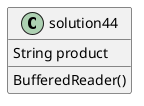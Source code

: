 @startuml
'https://plantuml.com/class-diagram

class solution44 {
String product
BufferedReader()
}


@enduml